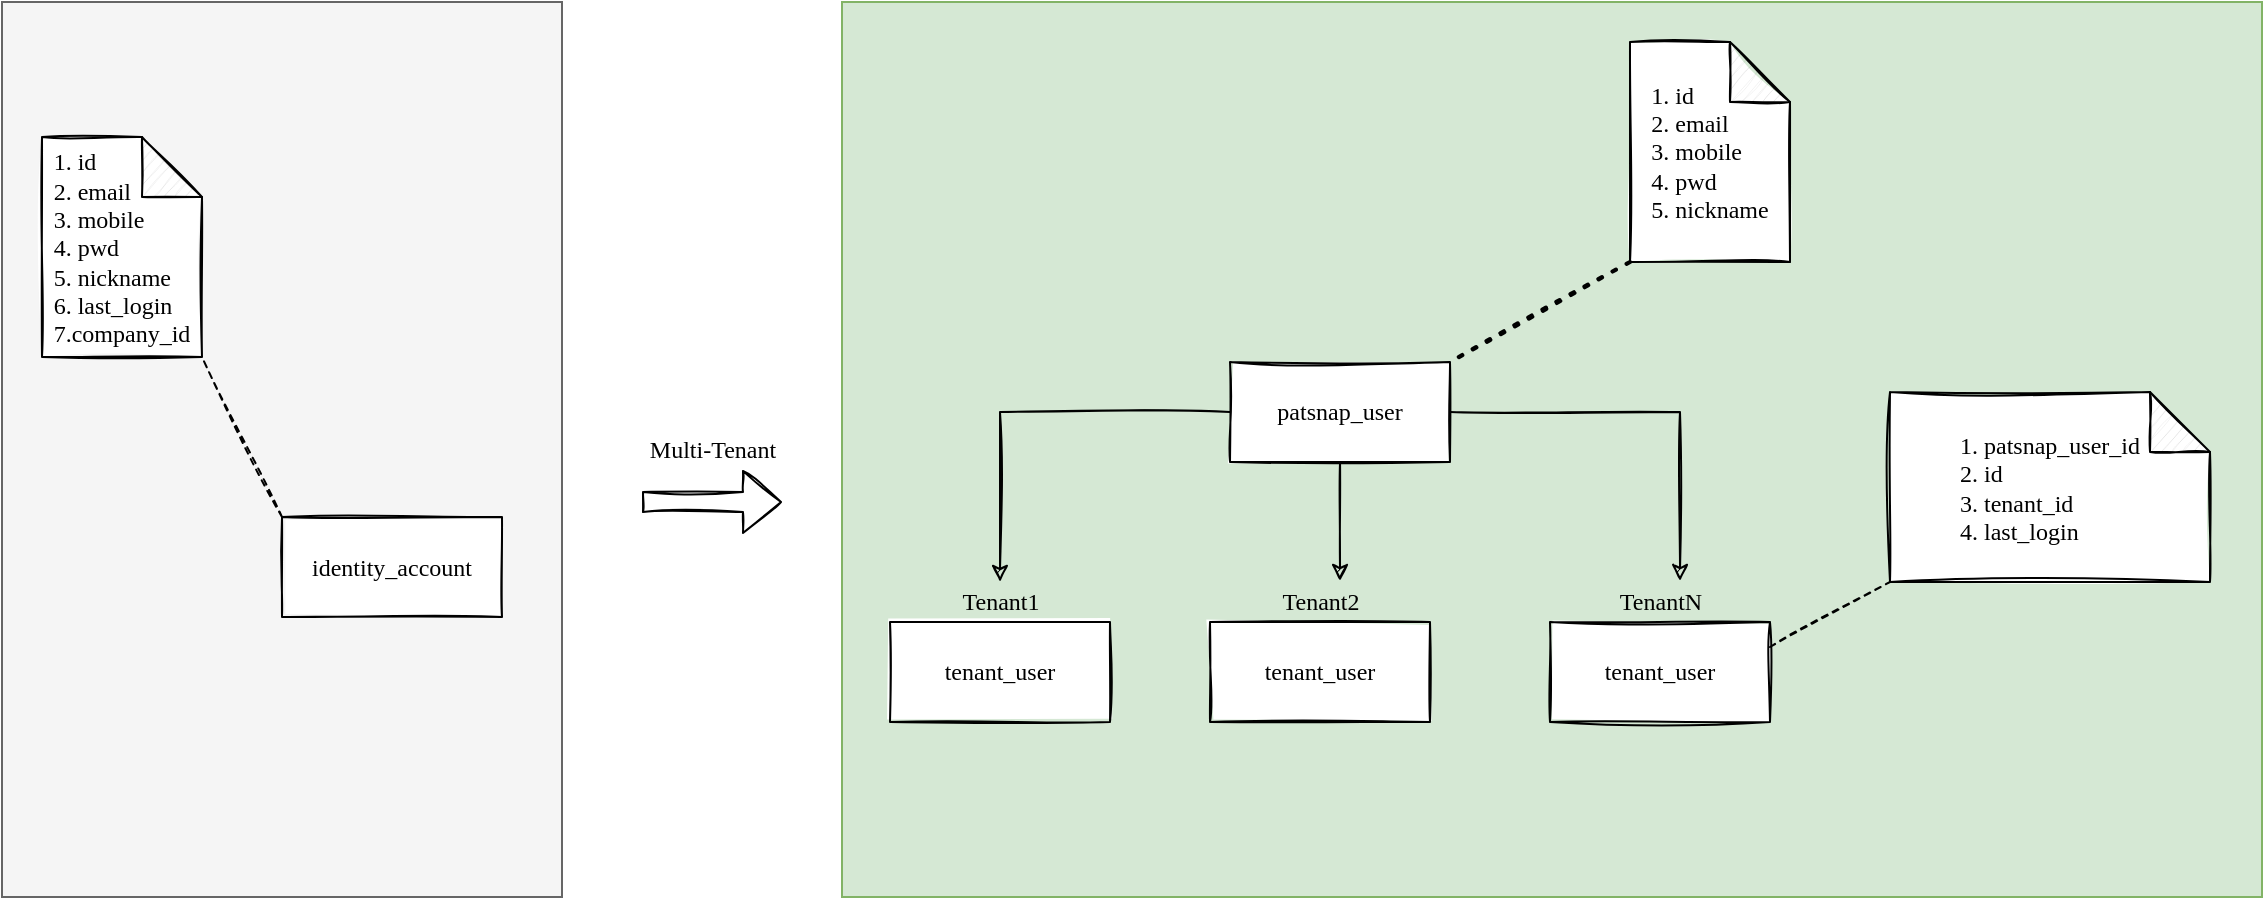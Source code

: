 <mxfile version="19.0.3" type="github">
  <diagram id="HS0wQoJ3kTfo8EUwEemg" name="Page-1">
    <mxGraphModel dx="1186" dy="773" grid="1" gridSize="10" guides="1" tooltips="1" connect="1" arrows="1" fold="1" page="1" pageScale="1" pageWidth="827" pageHeight="1169" math="0" shadow="0">
      <root>
        <mxCell id="0" />
        <mxCell id="1" parent="0" />
        <mxCell id="h4840edSX-A7vX6KZRWL-10" value="" style="rounded=0;whiteSpace=wrap;html=1;fillColor=#d5e8d4;strokeColor=#82b366;" vertex="1" parent="1">
          <mxGeometry x="780" y="180" width="710" height="447.5" as="geometry" />
        </mxCell>
        <mxCell id="h4840edSX-A7vX6KZRWL-8" value="" style="rounded=0;whiteSpace=wrap;html=1;fillColor=#f5f5f5;strokeColor=#666666;fontColor=#333333;" vertex="1" parent="1">
          <mxGeometry x="360" y="180" width="280" height="447.5" as="geometry" />
        </mxCell>
        <mxCell id="FQJNMX1grYCMUF250okw-8" style="edgeStyle=orthogonalEdgeStyle;rounded=0;orthogonalLoop=1;jettySize=auto;html=1;fontFamily=Comic Sans MS;sketch=1;" parent="1" source="FQJNMX1grYCMUF250okw-1" target="FQJNMX1grYCMUF250okw-3" edge="1">
          <mxGeometry relative="1" as="geometry" />
        </mxCell>
        <mxCell id="FQJNMX1grYCMUF250okw-9" style="edgeStyle=orthogonalEdgeStyle;rounded=0;orthogonalLoop=1;jettySize=auto;html=1;entryX=0.667;entryY=-0.025;entryDx=0;entryDy=0;entryPerimeter=0;fontFamily=Comic Sans MS;sketch=1;" parent="1" source="FQJNMX1grYCMUF250okw-1" target="FQJNMX1grYCMUF250okw-5" edge="1">
          <mxGeometry relative="1" as="geometry" />
        </mxCell>
        <mxCell id="FQJNMX1grYCMUF250okw-10" style="edgeStyle=orthogonalEdgeStyle;rounded=0;orthogonalLoop=1;jettySize=auto;html=1;entryX=0.667;entryY=-0.025;entryDx=0;entryDy=0;entryPerimeter=0;fontFamily=Comic Sans MS;sketch=1;" parent="1" source="FQJNMX1grYCMUF250okw-1" target="FQJNMX1grYCMUF250okw-7" edge="1">
          <mxGeometry relative="1" as="geometry" />
        </mxCell>
        <mxCell id="FQJNMX1grYCMUF250okw-1" value="&lt;span style=&quot;font-family: &amp;quot;Comic Sans MS&amp;quot;;&quot;&gt;patsnap_user&lt;/span&gt;" style="whiteSpace=wrap;html=1;sketch=1;" parent="1" vertex="1">
          <mxGeometry x="974" y="360" width="110" height="50" as="geometry" />
        </mxCell>
        <mxCell id="FQJNMX1grYCMUF250okw-2" value="&lt;span style=&quot;font-family: &amp;quot;Comic Sans MS&amp;quot;;&quot;&gt;tenant_user&lt;/span&gt;" style="whiteSpace=wrap;html=1;sketch=1;" parent="1" vertex="1">
          <mxGeometry x="804" y="490" width="110" height="50" as="geometry" />
        </mxCell>
        <mxCell id="FQJNMX1grYCMUF250okw-3" value="Tenant1" style="text;html=1;align=center;verticalAlign=middle;resizable=0;points=[];autosize=1;strokeColor=none;fillColor=none;fontFamily=Comic Sans MS;" parent="1" vertex="1">
          <mxGeometry x="829" y="470" width="60" height="20" as="geometry" />
        </mxCell>
        <mxCell id="FQJNMX1grYCMUF250okw-4" value="&lt;span style=&quot;font-family: &amp;quot;Comic Sans MS&amp;quot;;&quot;&gt;tenant_user&lt;/span&gt;" style="whiteSpace=wrap;html=1;sketch=1;" parent="1" vertex="1">
          <mxGeometry x="964" y="490" width="110" height="50" as="geometry" />
        </mxCell>
        <mxCell id="FQJNMX1grYCMUF250okw-5" value="Tenant2" style="text;html=1;align=center;verticalAlign=middle;resizable=0;points=[];autosize=1;strokeColor=none;fillColor=none;fontFamily=Comic Sans MS;" parent="1" vertex="1">
          <mxGeometry x="989" y="470" width="60" height="20" as="geometry" />
        </mxCell>
        <mxCell id="FQJNMX1grYCMUF250okw-6" value="&lt;span style=&quot;font-family: &amp;quot;Comic Sans MS&amp;quot;;&quot;&gt;tenant_user&lt;/span&gt;" style="whiteSpace=wrap;html=1;sketch=1;" parent="1" vertex="1">
          <mxGeometry x="1134" y="490" width="110" height="50" as="geometry" />
        </mxCell>
        <mxCell id="FQJNMX1grYCMUF250okw-7" value="TenantN" style="text;html=1;align=center;verticalAlign=middle;resizable=0;points=[];autosize=1;strokeColor=none;fillColor=none;fontFamily=Comic Sans MS;" parent="1" vertex="1">
          <mxGeometry x="1159" y="470" width="60" height="20" as="geometry" />
        </mxCell>
        <mxCell id="FQJNMX1grYCMUF250okw-11" value="&lt;div style=&quot;text-align: left;&quot;&gt;&lt;span style=&quot;background-color: initial;&quot;&gt;1. id&lt;/span&gt;&lt;/div&gt;&lt;div style=&quot;text-align: left;&quot;&gt;&lt;span style=&quot;background-color: initial;&quot;&gt;2. email&lt;/span&gt;&lt;/div&gt;&lt;div style=&quot;text-align: left;&quot;&gt;&lt;span style=&quot;background-color: initial;&quot;&gt;3. mobile&lt;/span&gt;&lt;/div&gt;&lt;div style=&quot;text-align: left;&quot;&gt;&lt;span style=&quot;background-color: initial;&quot;&gt;4. pwd&lt;/span&gt;&lt;/div&gt;&lt;div style=&quot;text-align: left;&quot;&gt;&lt;span style=&quot;background-color: initial;&quot;&gt;5. nickname&lt;/span&gt;&lt;/div&gt;" style="shape=note;whiteSpace=wrap;html=1;backgroundOutline=1;darkOpacity=0.05;sketch=1;fontFamily=Comic Sans MS;" parent="1" vertex="1">
          <mxGeometry x="1174" y="200" width="80" height="110" as="geometry" />
        </mxCell>
        <mxCell id="FQJNMX1grYCMUF250okw-12" value="&lt;div style=&quot;text-align: left;&quot;&gt;&lt;span style=&quot;background-color: initial;&quot;&gt;1.&amp;nbsp;&lt;/span&gt;&lt;span style=&quot;background-color: initial;&quot;&gt;patsnap_user_id&lt;/span&gt;&lt;/div&gt;&lt;div style=&quot;text-align: left;&quot;&gt;&lt;span style=&quot;background-color: initial;&quot;&gt;2. id&lt;/span&gt;&lt;/div&gt;&lt;div style=&quot;text-align: left;&quot;&gt;&lt;span style=&quot;background-color: initial;&quot;&gt;3. tenant_id&lt;/span&gt;&lt;/div&gt;&lt;div style=&quot;text-align: left;&quot;&gt;&lt;span style=&quot;background-color: initial;&quot;&gt;4. last_login&lt;/span&gt;&lt;/div&gt;" style="shape=note;whiteSpace=wrap;html=1;backgroundOutline=1;darkOpacity=0.05;sketch=1;fontFamily=Comic Sans MS;" parent="1" vertex="1">
          <mxGeometry x="1304" y="375" width="160" height="95" as="geometry" />
        </mxCell>
        <mxCell id="FQJNMX1grYCMUF250okw-14" value="" style="endArrow=none;dashed=1;html=1;dashPattern=1 3;strokeWidth=2;rounded=0;fontFamily=Comic Sans MS;entryX=1;entryY=0;entryDx=0;entryDy=0;exitX=0;exitY=1;exitDx=0;exitDy=0;exitPerimeter=0;sketch=1;" parent="1" source="FQJNMX1grYCMUF250okw-11" target="FQJNMX1grYCMUF250okw-1" edge="1">
          <mxGeometry width="50" height="50" relative="1" as="geometry">
            <mxPoint x="1034" y="500" as="sourcePoint" />
            <mxPoint x="1084" y="450" as="targetPoint" />
          </mxGeometry>
        </mxCell>
        <mxCell id="FQJNMX1grYCMUF250okw-15" value="" style="endArrow=none;dashed=1;html=1;rounded=0;fontFamily=Comic Sans MS;entryX=0;entryY=1;entryDx=0;entryDy=0;entryPerimeter=0;exitX=1;exitY=0.25;exitDx=0;exitDy=0;sketch=1;" parent="1" source="FQJNMX1grYCMUF250okw-6" target="FQJNMX1grYCMUF250okw-12" edge="1">
          <mxGeometry width="50" height="50" relative="1" as="geometry">
            <mxPoint x="774" y="530" as="sourcePoint" />
            <mxPoint x="1084" y="450" as="targetPoint" />
          </mxGeometry>
        </mxCell>
        <mxCell id="h4840edSX-A7vX6KZRWL-3" value="&lt;span style=&quot;font-family: &amp;quot;Comic Sans MS&amp;quot;;&quot;&gt;identity_account&lt;/span&gt;" style="whiteSpace=wrap;html=1;sketch=1;" vertex="1" parent="1">
          <mxGeometry x="500" y="437.5" width="110" height="50" as="geometry" />
        </mxCell>
        <mxCell id="h4840edSX-A7vX6KZRWL-4" value="&lt;div style=&quot;text-align: left;&quot;&gt;&lt;span style=&quot;background-color: initial;&quot;&gt;1. id&lt;/span&gt;&lt;/div&gt;&lt;div style=&quot;text-align: left;&quot;&gt;&lt;span style=&quot;background-color: initial;&quot;&gt;2. email&lt;/span&gt;&lt;/div&gt;&lt;div style=&quot;text-align: left;&quot;&gt;&lt;span style=&quot;background-color: initial;&quot;&gt;3. mobile&lt;/span&gt;&lt;/div&gt;&lt;div style=&quot;text-align: left;&quot;&gt;&lt;span style=&quot;background-color: initial;&quot;&gt;4. pwd&lt;/span&gt;&lt;/div&gt;&lt;div style=&quot;text-align: left;&quot;&gt;&lt;span style=&quot;background-color: initial;&quot;&gt;5. nickname&lt;/span&gt;&lt;/div&gt;&lt;div style=&quot;text-align: left;&quot;&gt;&lt;span style=&quot;background-color: initial;&quot;&gt;6. last_login&lt;/span&gt;&lt;/div&gt;&lt;div style=&quot;text-align: left;&quot;&gt;&lt;span style=&quot;background-color: initial;&quot;&gt;7.company_id&lt;/span&gt;&lt;/div&gt;" style="shape=note;whiteSpace=wrap;html=1;backgroundOutline=1;darkOpacity=0.05;sketch=1;fontFamily=Comic Sans MS;" vertex="1" parent="1">
          <mxGeometry x="380" y="247.5" width="80" height="110" as="geometry" />
        </mxCell>
        <mxCell id="h4840edSX-A7vX6KZRWL-5" value="" style="endArrow=none;dashed=1;html=1;rounded=0;fontFamily=Comic Sans MS;entryX=1;entryY=1;entryDx=0;entryDy=0;entryPerimeter=0;exitX=0;exitY=0;exitDx=0;exitDy=0;sketch=1;" edge="1" parent="1" source="h4840edSX-A7vX6KZRWL-3" target="h4840edSX-A7vX6KZRWL-4">
          <mxGeometry width="50" height="50" relative="1" as="geometry">
            <mxPoint x="560" y="427.5" as="sourcePoint" />
            <mxPoint x="620" y="395" as="targetPoint" />
          </mxGeometry>
        </mxCell>
        <mxCell id="h4840edSX-A7vX6KZRWL-6" value="" style="shape=flexArrow;endArrow=classic;html=1;rounded=0;sketch=1;" edge="1" parent="1">
          <mxGeometry width="50" height="50" relative="1" as="geometry">
            <mxPoint x="680" y="430" as="sourcePoint" />
            <mxPoint x="750" y="430" as="targetPoint" />
          </mxGeometry>
        </mxCell>
        <mxCell id="h4840edSX-A7vX6KZRWL-12" value="&lt;font face=&quot;Comic Sans MS&quot;&gt;Multi-Tenant&lt;/font&gt;" style="text;html=1;align=center;verticalAlign=middle;resizable=0;points=[];autosize=1;strokeColor=none;fillColor=none;" vertex="1" parent="1">
          <mxGeometry x="670" y="393.75" width="90" height="20" as="geometry" />
        </mxCell>
      </root>
    </mxGraphModel>
  </diagram>
</mxfile>
